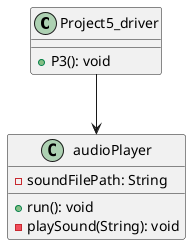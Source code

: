 @startuml P3
class Project5_driver {
    +P3(): void
}

class audioPlayer {
    -soundFilePath: String
    +run(): void
    -playSound(String): void
}

Project5_driver --> audioPlayer
@enduml
